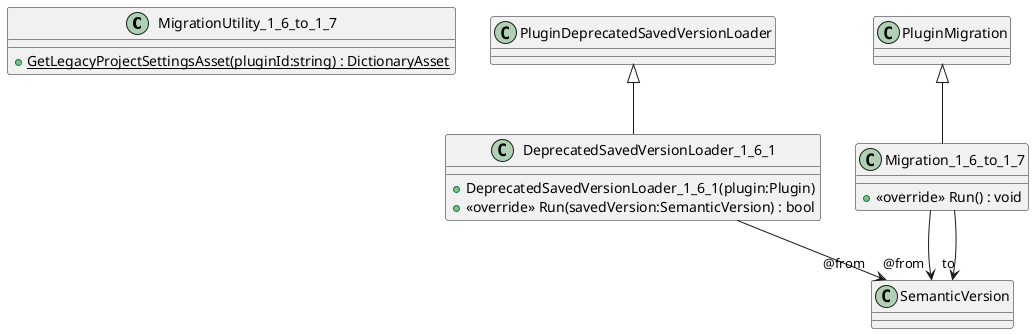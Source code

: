 @startuml
class MigrationUtility_1_6_to_1_7 {
    + {static} GetLegacyProjectSettingsAsset(pluginId:string) : DictionaryAsset
}
class Migration_1_6_to_1_7 {
    + <<override>> Run() : void
}
class DeprecatedSavedVersionLoader_1_6_1 {
    + DeprecatedSavedVersionLoader_1_6_1(plugin:Plugin)
    + <<override>> Run(savedVersion:SemanticVersion) : bool
}
PluginMigration <|-- Migration_1_6_to_1_7
Migration_1_6_to_1_7 --> "@from" SemanticVersion
Migration_1_6_to_1_7 --> "to" SemanticVersion
PluginDeprecatedSavedVersionLoader <|-- DeprecatedSavedVersionLoader_1_6_1
DeprecatedSavedVersionLoader_1_6_1 --> "@from" SemanticVersion
@enduml

